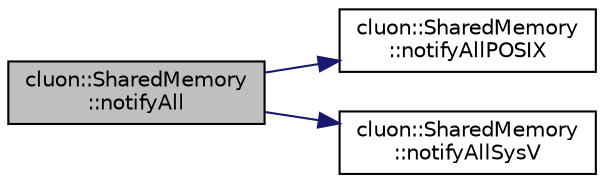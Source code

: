 digraph "cluon::SharedMemory::notifyAll"
{
 // LATEX_PDF_SIZE
  edge [fontname="Helvetica",fontsize="10",labelfontname="Helvetica",labelfontsize="10"];
  node [fontname="Helvetica",fontsize="10",shape=record];
  rankdir="LR";
  Node1 [label="cluon::SharedMemory\l::notifyAll",height=0.2,width=0.4,color="black", fillcolor="grey75", style="filled", fontcolor="black",tooltip=" "];
  Node1 -> Node2 [color="midnightblue",fontsize="10",style="solid"];
  Node2 [label="cluon::SharedMemory\l::notifyAllPOSIX",height=0.2,width=0.4,color="black", fillcolor="white", style="filled",URL="$classcluon_1_1SharedMemory.html#a11ae73a4fe0bc8d6d04f7e5e076c88e2",tooltip=" "];
  Node1 -> Node3 [color="midnightblue",fontsize="10",style="solid"];
  Node3 [label="cluon::SharedMemory\l::notifyAllSysV",height=0.2,width=0.4,color="black", fillcolor="white", style="filled",URL="$classcluon_1_1SharedMemory.html#afcd71cf330e70ad2bb7f424d2e3f51eb",tooltip=" "];
}
